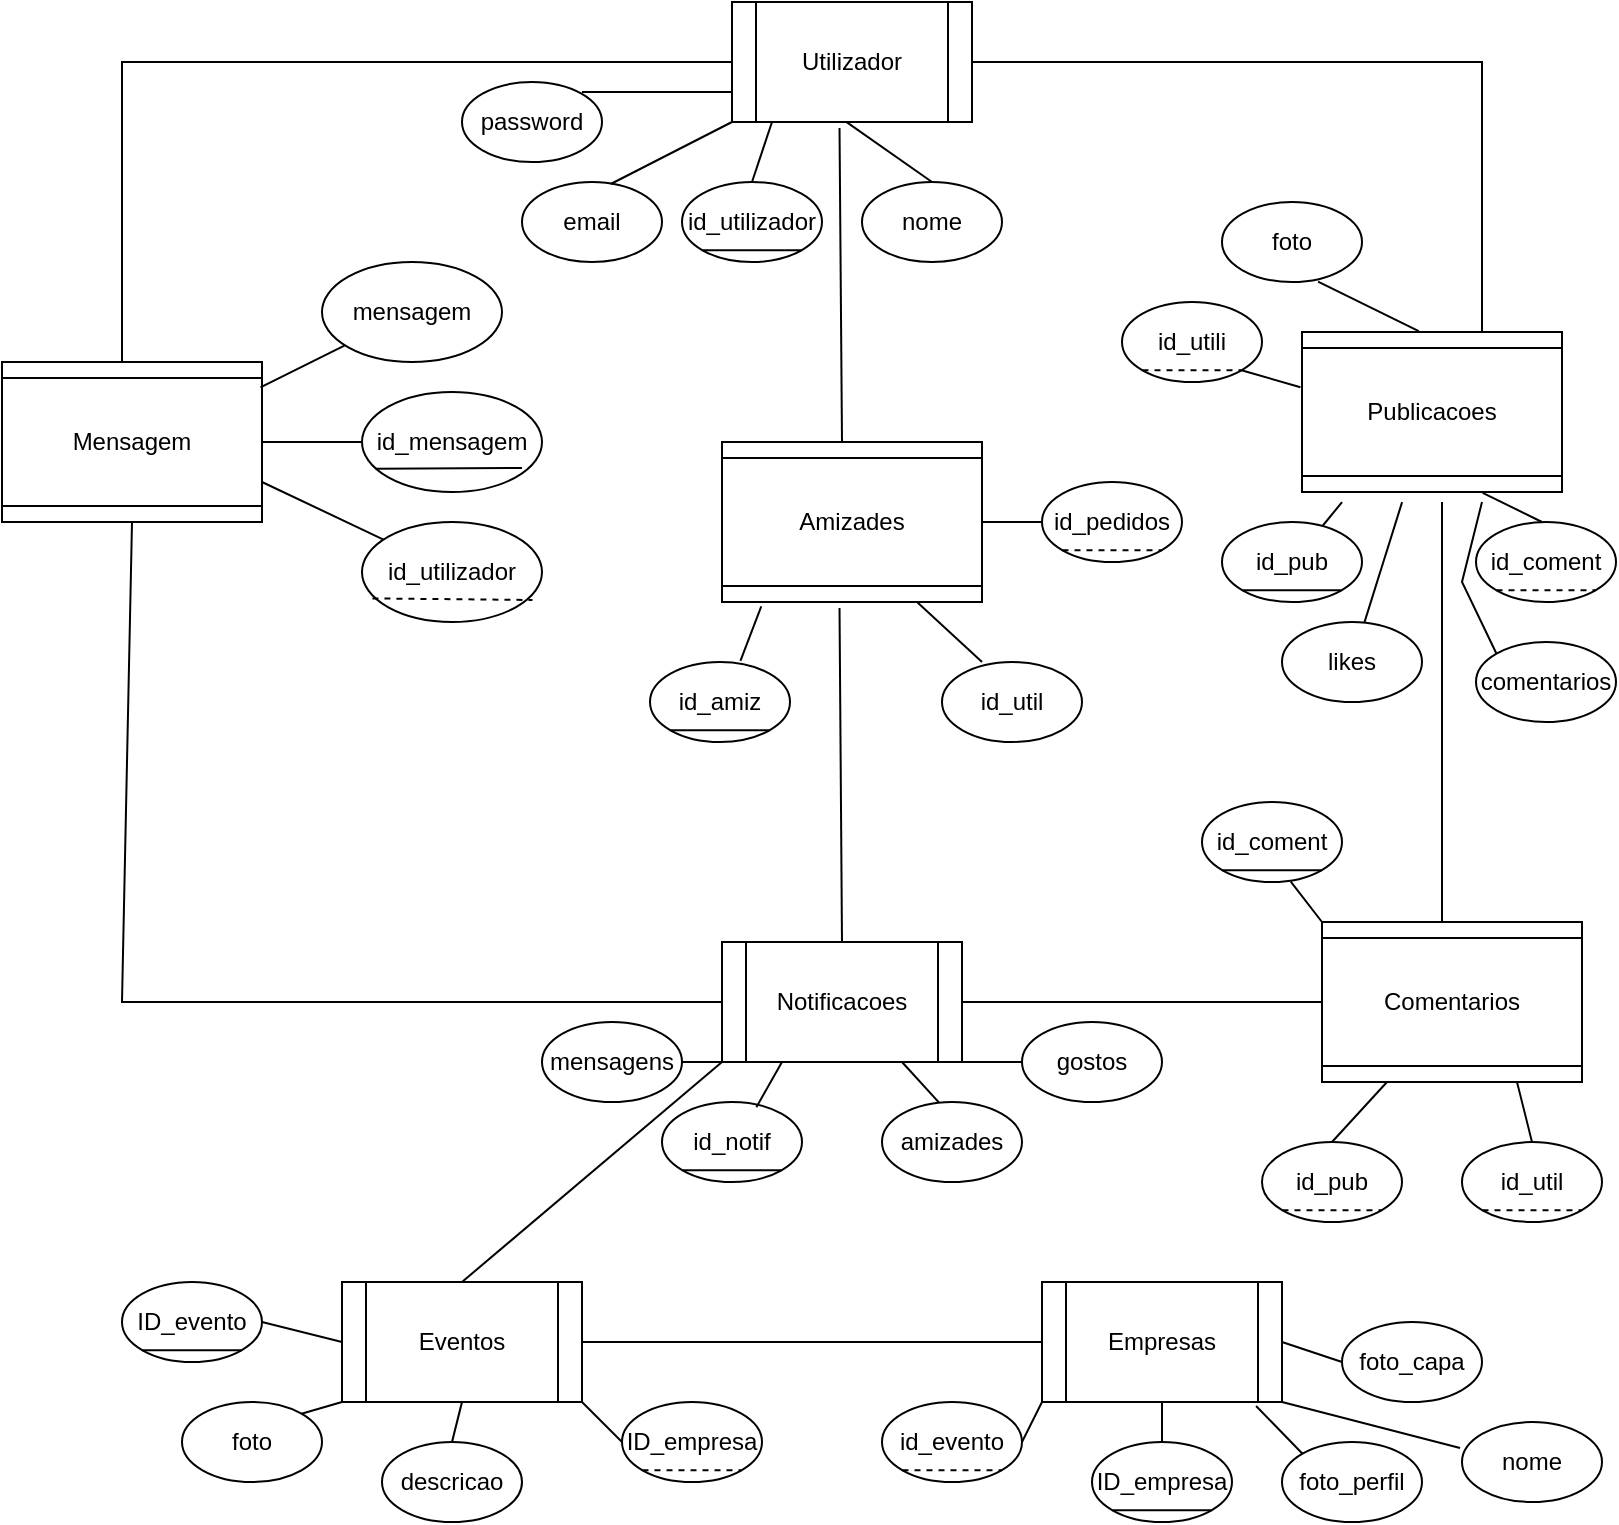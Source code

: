 <mxfile version="18.0.1" type="device"><diagram id="mfnXEgHfDY9DB7rocA7h" name="Page-1"><mxGraphModel dx="1422" dy="766" grid="1" gridSize="10" guides="1" tooltips="1" connect="1" arrows="1" fold="1" page="1" pageScale="1" pageWidth="827" pageHeight="1169" math="0" shadow="0"><root><mxCell id="0"/><mxCell id="1" parent="0"/><mxCell id="euc3wNQ8fLUOtZIQlFJf-2" value="" style="endArrow=none;html=1;rounded=0;entryX=0;entryY=0.5;entryDx=0;entryDy=0;" parent="1" target="euc3wNQ8fLUOtZIQlFJf-12" edge="1"><mxGeometry width="50" height="50" relative="1" as="geometry"><mxPoint x="80" y="200" as="sourcePoint"/><mxPoint x="350" y="50" as="targetPoint"/><Array as="points"><mxPoint x="80" y="120"/><mxPoint x="80" y="50"/></Array></mxGeometry></mxCell><mxCell id="euc3wNQ8fLUOtZIQlFJf-3" value="id_utilizador" style="ellipse;whiteSpace=wrap;html=1;" parent="1" vertex="1"><mxGeometry x="360" y="110" width="70" height="40" as="geometry"/></mxCell><mxCell id="euc3wNQ8fLUOtZIQlFJf-4" value="" style="endArrow=none;html=1;rounded=0;entryX=0.5;entryY=1;entryDx=0;entryDy=0;exitX=0.5;exitY=0;exitDx=0;exitDy=0;" parent="1" source="euc3wNQ8fLUOtZIQlFJf-3" edge="1"><mxGeometry width="50" height="50" relative="1" as="geometry"><mxPoint x="390" y="130" as="sourcePoint"/><mxPoint x="405" y="80" as="targetPoint"/></mxGeometry></mxCell><mxCell id="euc3wNQ8fLUOtZIQlFJf-5" value="nome" style="ellipse;whiteSpace=wrap;html=1;" parent="1" vertex="1"><mxGeometry x="450" y="110" width="70" height="40" as="geometry"/></mxCell><mxCell id="euc3wNQ8fLUOtZIQlFJf-6" value="" style="endArrow=none;html=1;rounded=0;entryX=0.836;entryY=0.997;entryDx=0;entryDy=0;exitX=0.5;exitY=0;exitDx=0;exitDy=0;entryPerimeter=0;" parent="1" source="euc3wNQ8fLUOtZIQlFJf-5" edge="1"><mxGeometry width="50" height="50" relative="1" as="geometry"><mxPoint x="415" y="120" as="sourcePoint"/><mxPoint x="441.96" y="79.82" as="targetPoint"/><Array as="points"/></mxGeometry></mxCell><mxCell id="euc3wNQ8fLUOtZIQlFJf-7" value="email" style="ellipse;whiteSpace=wrap;html=1;" parent="1" vertex="1"><mxGeometry x="280" y="110" width="70" height="40" as="geometry"/></mxCell><mxCell id="euc3wNQ8fLUOtZIQlFJf-8" value="" style="endArrow=none;html=1;rounded=0;exitX=0.634;exitY=0.025;exitDx=0;exitDy=0;exitPerimeter=0;entryX=0;entryY=1;entryDx=0;entryDy=0;" parent="1" source="euc3wNQ8fLUOtZIQlFJf-7" target="euc3wNQ8fLUOtZIQlFJf-12" edge="1"><mxGeometry width="50" height="50" relative="1" as="geometry"><mxPoint x="415" y="120" as="sourcePoint"/><mxPoint x="370" y="80" as="targetPoint"/><Array as="points"/></mxGeometry></mxCell><mxCell id="euc3wNQ8fLUOtZIQlFJf-10" value="password" style="ellipse;whiteSpace=wrap;html=1;" parent="1" vertex="1"><mxGeometry x="250" y="60" width="70" height="40" as="geometry"/></mxCell><mxCell id="euc3wNQ8fLUOtZIQlFJf-11" value="" style="endArrow=none;html=1;rounded=0;exitX=0;exitY=0.75;exitDx=0;exitDy=0;" parent="1" source="euc3wNQ8fLUOtZIQlFJf-12" edge="1"><mxGeometry width="50" height="50" relative="1" as="geometry"><mxPoint x="350" y="65" as="sourcePoint"/><mxPoint x="310" y="65" as="targetPoint"/></mxGeometry></mxCell><mxCell id="euc3wNQ8fLUOtZIQlFJf-12" value="Utilizador" style="shape=process;whiteSpace=wrap;html=1;backgroundOutline=1;" parent="1" vertex="1"><mxGeometry x="385" y="20" width="120" height="60" as="geometry"/></mxCell><mxCell id="euc3wNQ8fLUOtZIQlFJf-13" value="" style="endArrow=none;html=1;rounded=0;exitX=0;exitY=1;exitDx=0;exitDy=0;entryX=1;entryY=1;entryDx=0;entryDy=0;" parent="1" source="euc3wNQ8fLUOtZIQlFJf-3" target="euc3wNQ8fLUOtZIQlFJf-3" edge="1"><mxGeometry width="50" height="50" relative="1" as="geometry"><mxPoint x="390" y="200" as="sourcePoint"/><mxPoint x="440" y="150" as="targetPoint"/></mxGeometry></mxCell><mxCell id="euc3wNQ8fLUOtZIQlFJf-14" value="Mensagem" style="shape=process;whiteSpace=wrap;html=1;backgroundOutline=1;direction=south;" parent="1" vertex="1"><mxGeometry x="20" y="200" width="130" height="80" as="geometry"/></mxCell><mxCell id="euc3wNQ8fLUOtZIQlFJf-15" value="id_mensagem" style="ellipse;whiteSpace=wrap;html=1;" parent="1" vertex="1"><mxGeometry x="200" y="215" width="90" height="50" as="geometry"/></mxCell><mxCell id="euc3wNQ8fLUOtZIQlFJf-16" value="" style="endArrow=none;html=1;rounded=0;entryX=0.5;entryY=0;entryDx=0;entryDy=0;exitX=0;exitY=0.5;exitDx=0;exitDy=0;" parent="1" source="euc3wNQ8fLUOtZIQlFJf-15" target="euc3wNQ8fLUOtZIQlFJf-14" edge="1"><mxGeometry width="50" height="50" relative="1" as="geometry"><mxPoint x="415" y="120" as="sourcePoint"/><mxPoint x="415" y="90" as="targetPoint"/><Array as="points"><mxPoint x="190" y="240"/><mxPoint x="150" y="240"/></Array></mxGeometry></mxCell><mxCell id="euc3wNQ8fLUOtZIQlFJf-17" value="id_utilizador" style="ellipse;whiteSpace=wrap;html=1;" parent="1" vertex="1"><mxGeometry x="200" y="280" width="90" height="50" as="geometry"/></mxCell><mxCell id="euc3wNQ8fLUOtZIQlFJf-18" value="" style="endArrow=none;html=1;rounded=0;entryX=0.75;entryY=0;entryDx=0;entryDy=0;" parent="1" source="euc3wNQ8fLUOtZIQlFJf-17" target="euc3wNQ8fLUOtZIQlFJf-14" edge="1"><mxGeometry width="50" height="50" relative="1" as="geometry"><mxPoint x="495" y="120" as="sourcePoint"/><mxPoint x="451.96" y="89.82" as="targetPoint"/><Array as="points"/></mxGeometry></mxCell><mxCell id="euc3wNQ8fLUOtZIQlFJf-19" value="mensagem" style="ellipse;whiteSpace=wrap;html=1;" parent="1" vertex="1"><mxGeometry x="180" y="150" width="90" height="50" as="geometry"/></mxCell><mxCell id="euc3wNQ8fLUOtZIQlFJf-22" value="" style="endArrow=none;html=1;rounded=0;entryX=0.158;entryY=0.006;entryDx=0;entryDy=0;entryPerimeter=0;" parent="1" source="euc3wNQ8fLUOtZIQlFJf-19" target="euc3wNQ8fLUOtZIQlFJf-14" edge="1"><mxGeometry width="50" height="50" relative="1" as="geometry"><mxPoint x="230.757" y="308.78" as="sourcePoint"/><mxPoint x="170" y="280" as="targetPoint"/><Array as="points"/></mxGeometry></mxCell><mxCell id="euc3wNQ8fLUOtZIQlFJf-23" value="" style="endArrow=none;html=1;rounded=0;entryX=0.076;entryY=0.768;entryDx=0;entryDy=0;entryPerimeter=0;" parent="1" target="euc3wNQ8fLUOtZIQlFJf-15" edge="1"><mxGeometry width="50" height="50" relative="1" as="geometry"><mxPoint x="280" y="253" as="sourcePoint"/><mxPoint x="160" y="270" as="targetPoint"/><Array as="points"/></mxGeometry></mxCell><mxCell id="euc3wNQ8fLUOtZIQlFJf-24" value="" style="endArrow=none;dashed=1;html=1;rounded=0;exitX=0.058;exitY=0.764;exitDx=0;exitDy=0;exitPerimeter=0;entryX=0.947;entryY=0.78;entryDx=0;entryDy=0;entryPerimeter=0;" parent="1" source="euc3wNQ8fLUOtZIQlFJf-17" target="euc3wNQ8fLUOtZIQlFJf-17" edge="1"><mxGeometry width="50" height="50" relative="1" as="geometry"><mxPoint x="230" y="400" as="sourcePoint"/><mxPoint x="280" y="350" as="targetPoint"/></mxGeometry></mxCell><mxCell id="euc3wNQ8fLUOtZIQlFJf-25" value="" style="endArrow=none;html=1;rounded=0;exitX=1;exitY=0.5;exitDx=0;exitDy=0;" parent="1" source="euc3wNQ8fLUOtZIQlFJf-12" edge="1"><mxGeometry width="50" height="50" relative="1" as="geometry"><mxPoint x="550" y="90" as="sourcePoint"/><mxPoint x="760" y="50" as="targetPoint"/><Array as="points"><mxPoint x="760" y="50"/><mxPoint x="760" y="190"/></Array></mxGeometry></mxCell><mxCell id="euc3wNQ8fLUOtZIQlFJf-26" value="Publicacoes" style="shape=process;whiteSpace=wrap;html=1;backgroundOutline=1;direction=south;" parent="1" vertex="1"><mxGeometry x="670" y="185" width="130" height="80" as="geometry"/></mxCell><mxCell id="euc3wNQ8fLUOtZIQlFJf-27" value="id_pub" style="ellipse;whiteSpace=wrap;html=1;" parent="1" vertex="1"><mxGeometry x="630" y="280" width="70" height="40" as="geometry"/></mxCell><mxCell id="euc3wNQ8fLUOtZIQlFJf-28" value="id_coment" style="ellipse;whiteSpace=wrap;html=1;" parent="1" vertex="1"><mxGeometry x="757" y="280" width="70" height="40" as="geometry"/></mxCell><mxCell id="euc3wNQ8fLUOtZIQlFJf-29" value="foto" style="ellipse;whiteSpace=wrap;html=1;" parent="1" vertex="1"><mxGeometry x="630" y="120" width="70" height="40" as="geometry"/></mxCell><mxCell id="euc3wNQ8fLUOtZIQlFJf-31" value="id_utili" style="ellipse;whiteSpace=wrap;html=1;" parent="1" vertex="1"><mxGeometry x="580" y="170" width="70" height="40" as="geometry"/></mxCell><mxCell id="euc3wNQ8fLUOtZIQlFJf-32" value="" style="endArrow=none;html=1;rounded=0;entryX=0.686;entryY=0.995;entryDx=0;entryDy=0;exitX=-0.005;exitY=0.551;exitDx=0;exitDy=0;entryPerimeter=0;exitPerimeter=0;" parent="1" source="euc3wNQ8fLUOtZIQlFJf-26" target="euc3wNQ8fLUOtZIQlFJf-29" edge="1"><mxGeometry width="50" height="50" relative="1" as="geometry"><mxPoint x="495" y="120" as="sourcePoint"/><mxPoint x="451.96" y="89.82" as="targetPoint"/><Array as="points"/></mxGeometry></mxCell><mxCell id="euc3wNQ8fLUOtZIQlFJf-33" value="" style="endArrow=none;html=1;rounded=0;entryX=1;entryY=1;entryDx=0;entryDy=0;exitX=0.345;exitY=1.006;exitDx=0;exitDy=0;exitPerimeter=0;" parent="1" source="euc3wNQ8fLUOtZIQlFJf-26" target="euc3wNQ8fLUOtZIQlFJf-31" edge="1"><mxGeometry width="50" height="50" relative="1" as="geometry"><mxPoint x="738.37" y="194.6" as="sourcePoint"/><mxPoint x="688.02" y="169.8" as="targetPoint"/><Array as="points"/></mxGeometry></mxCell><mxCell id="euc3wNQ8fLUOtZIQlFJf-34" value="" style="endArrow=none;html=1;rounded=0;exitX=1.063;exitY=0.846;exitDx=0;exitDy=0;exitPerimeter=0;" parent="1" source="euc3wNQ8fLUOtZIQlFJf-26" target="euc3wNQ8fLUOtZIQlFJf-27" edge="1"><mxGeometry width="50" height="50" relative="1" as="geometry"><mxPoint x="679.22" y="222.6" as="sourcePoint"/><mxPoint x="649.749" y="214.142" as="targetPoint"/><Array as="points"/></mxGeometry></mxCell><mxCell id="euc3wNQ8fLUOtZIQlFJf-37" value="" style="endArrow=none;html=1;rounded=0;entryX=1.005;entryY=0.305;entryDx=0;entryDy=0;entryPerimeter=0;" parent="1" target="euc3wNQ8fLUOtZIQlFJf-26" edge="1"><mxGeometry width="50" height="50" relative="1" as="geometry"><mxPoint x="790" y="280" as="sourcePoint"/><mxPoint x="770" y="277" as="targetPoint"/><Array as="points"/></mxGeometry></mxCell><mxCell id="euc3wNQ8fLUOtZIQlFJf-39" value="" style="endArrow=none;html=1;rounded=0;entryX=1;entryY=1;entryDx=0;entryDy=0;exitX=0;exitY=1;exitDx=0;exitDy=0;" parent="1" source="euc3wNQ8fLUOtZIQlFJf-27" target="euc3wNQ8fLUOtZIQlFJf-27" edge="1"><mxGeometry width="50" height="50" relative="1" as="geometry"><mxPoint x="640" y="380" as="sourcePoint"/><mxPoint x="690" y="330" as="targetPoint"/></mxGeometry></mxCell><mxCell id="euc3wNQ8fLUOtZIQlFJf-40" value="" style="endArrow=none;dashed=1;html=1;rounded=0;entryX=1;entryY=1;entryDx=0;entryDy=0;exitX=0;exitY=1;exitDx=0;exitDy=0;" parent="1" source="euc3wNQ8fLUOtZIQlFJf-28" target="euc3wNQ8fLUOtZIQlFJf-28" edge="1"><mxGeometry width="50" height="50" relative="1" as="geometry"><mxPoint x="750" y="370" as="sourcePoint"/><mxPoint x="800" y="320" as="targetPoint"/></mxGeometry></mxCell><mxCell id="euc3wNQ8fLUOtZIQlFJf-41" value="" style="endArrow=none;dashed=1;html=1;rounded=0;entryX=1;entryY=1;entryDx=0;entryDy=0;exitX=0;exitY=1;exitDx=0;exitDy=0;" parent="1" source="euc3wNQ8fLUOtZIQlFJf-31" target="euc3wNQ8fLUOtZIQlFJf-31" edge="1"><mxGeometry width="50" height="50" relative="1" as="geometry"><mxPoint x="777.251" y="324.142" as="sourcePoint"/><mxPoint x="826.749" y="324.142" as="targetPoint"/></mxGeometry></mxCell><mxCell id="euc3wNQ8fLUOtZIQlFJf-42" value="" style="endArrow=none;html=1;rounded=0;entryX=0.448;entryY=1.05;entryDx=0;entryDy=0;entryPerimeter=0;" parent="1" target="euc3wNQ8fLUOtZIQlFJf-12" edge="1"><mxGeometry width="50" height="50" relative="1" as="geometry"><mxPoint x="440" y="240" as="sourcePoint"/><mxPoint x="440" y="90" as="targetPoint"/></mxGeometry></mxCell><mxCell id="euc3wNQ8fLUOtZIQlFJf-43" value="Amizades" style="shape=process;whiteSpace=wrap;html=1;backgroundOutline=1;direction=south;" parent="1" vertex="1"><mxGeometry x="380" y="240" width="130" height="80" as="geometry"/></mxCell><mxCell id="euc3wNQ8fLUOtZIQlFJf-44" value="id_amiz" style="ellipse;whiteSpace=wrap;html=1;" parent="1" vertex="1"><mxGeometry x="344" y="350" width="70" height="40" as="geometry"/></mxCell><mxCell id="euc3wNQ8fLUOtZIQlFJf-45" value="id_util" style="ellipse;whiteSpace=wrap;html=1;" parent="1" vertex="1"><mxGeometry x="490" y="350" width="70" height="40" as="geometry"/></mxCell><mxCell id="euc3wNQ8fLUOtZIQlFJf-46" value="id_pedidos" style="ellipse;whiteSpace=wrap;html=1;" parent="1" vertex="1"><mxGeometry x="540" y="260" width="70" height="40" as="geometry"/></mxCell><mxCell id="euc3wNQ8fLUOtZIQlFJf-47" value="" style="endArrow=none;html=1;rounded=0;entryX=0.5;entryY=0;entryDx=0;entryDy=0;exitX=0;exitY=0.5;exitDx=0;exitDy=0;" parent="1" source="euc3wNQ8fLUOtZIQlFJf-46" target="euc3wNQ8fLUOtZIQlFJf-43" edge="1"><mxGeometry width="50" height="50" relative="1" as="geometry"><mxPoint x="679.22" y="222.6" as="sourcePoint"/><mxPoint x="649.749" y="214.142" as="targetPoint"/><Array as="points"/></mxGeometry></mxCell><mxCell id="euc3wNQ8fLUOtZIQlFJf-48" value="" style="endArrow=none;html=1;rounded=0;entryX=1;entryY=0.25;entryDx=0;entryDy=0;exitX=0.286;exitY=0;exitDx=0;exitDy=0;exitPerimeter=0;" parent="1" source="euc3wNQ8fLUOtZIQlFJf-45" target="euc3wNQ8fLUOtZIQlFJf-43" edge="1"><mxGeometry width="50" height="50" relative="1" as="geometry"><mxPoint x="550" y="290" as="sourcePoint"/><mxPoint x="520" y="290" as="targetPoint"/><Array as="points"/></mxGeometry></mxCell><mxCell id="euc3wNQ8fLUOtZIQlFJf-49" value="" style="endArrow=none;html=1;rounded=0;entryX=1.028;entryY=0.849;entryDx=0;entryDy=0;exitX=0.646;exitY=-0.015;exitDx=0;exitDy=0;entryPerimeter=0;exitPerimeter=0;" parent="1" source="euc3wNQ8fLUOtZIQlFJf-44" target="euc3wNQ8fLUOtZIQlFJf-43" edge="1"><mxGeometry width="50" height="50" relative="1" as="geometry"><mxPoint x="560" y="300" as="sourcePoint"/><mxPoint x="530" y="300" as="targetPoint"/><Array as="points"/></mxGeometry></mxCell><mxCell id="euc3wNQ8fLUOtZIQlFJf-50" value="" style="endArrow=none;html=1;rounded=0;entryX=0;entryY=1;entryDx=0;entryDy=0;exitX=1;exitY=1;exitDx=0;exitDy=0;" parent="1" source="euc3wNQ8fLUOtZIQlFJf-44" target="euc3wNQ8fLUOtZIQlFJf-44" edge="1"><mxGeometry width="50" height="50" relative="1" as="geometry"><mxPoint x="570" y="310" as="sourcePoint"/><mxPoint x="540" y="310" as="targetPoint"/><Array as="points"/></mxGeometry></mxCell><mxCell id="euc3wNQ8fLUOtZIQlFJf-51" value="" style="endArrow=none;dashed=1;html=1;rounded=0;entryX=1;entryY=1;entryDx=0;entryDy=0;exitX=0;exitY=1;exitDx=0;exitDy=0;" parent="1" source="euc3wNQ8fLUOtZIQlFJf-46" target="euc3wNQ8fLUOtZIQlFJf-46" edge="1"><mxGeometry width="50" height="50" relative="1" as="geometry"><mxPoint x="777.251" y="324.142" as="sourcePoint"/><mxPoint x="826.749" y="324.142" as="targetPoint"/></mxGeometry></mxCell><mxCell id="euc3wNQ8fLUOtZIQlFJf-52" value="" style="endArrow=none;html=1;rounded=0;" parent="1" edge="1"><mxGeometry width="50" height="50" relative="1" as="geometry"><mxPoint x="740" y="480" as="sourcePoint"/><mxPoint x="740" y="270" as="targetPoint"/></mxGeometry></mxCell><mxCell id="euc3wNQ8fLUOtZIQlFJf-53" value="Comentarios" style="shape=process;whiteSpace=wrap;html=1;backgroundOutline=1;direction=south;" parent="1" vertex="1"><mxGeometry x="680" y="480" width="130" height="80" as="geometry"/></mxCell><mxCell id="euc3wNQ8fLUOtZIQlFJf-54" value="id_coment" style="ellipse;whiteSpace=wrap;html=1;" parent="1" vertex="1"><mxGeometry x="620" y="420" width="70" height="40" as="geometry"/></mxCell><mxCell id="euc3wNQ8fLUOtZIQlFJf-55" value="id_pub" style="ellipse;whiteSpace=wrap;html=1;" parent="1" vertex="1"><mxGeometry x="650" y="590" width="70" height="40" as="geometry"/></mxCell><mxCell id="euc3wNQ8fLUOtZIQlFJf-56" style="edgeStyle=orthogonalEdgeStyle;rounded=0;orthogonalLoop=1;jettySize=auto;html=1;exitX=0.5;exitY=1;exitDx=0;exitDy=0;" parent="1" source="euc3wNQ8fLUOtZIQlFJf-54" target="euc3wNQ8fLUOtZIQlFJf-54" edge="1"><mxGeometry relative="1" as="geometry"/></mxCell><mxCell id="euc3wNQ8fLUOtZIQlFJf-57" style="edgeStyle=orthogonalEdgeStyle;rounded=0;orthogonalLoop=1;jettySize=auto;html=1;exitX=0.5;exitY=1;exitDx=0;exitDy=0;" parent="1" source="euc3wNQ8fLUOtZIQlFJf-55" target="euc3wNQ8fLUOtZIQlFJf-55" edge="1"><mxGeometry relative="1" as="geometry"/></mxCell><mxCell id="euc3wNQ8fLUOtZIQlFJf-58" value="id_util" style="ellipse;whiteSpace=wrap;html=1;" parent="1" vertex="1"><mxGeometry x="750" y="590" width="70" height="40" as="geometry"/></mxCell><mxCell id="euc3wNQ8fLUOtZIQlFJf-59" value="" style="endArrow=none;html=1;rounded=0;entryX=0.634;entryY=0.995;entryDx=0;entryDy=0;exitX=0;exitY=1;exitDx=0;exitDy=0;entryPerimeter=0;" parent="1" source="euc3wNQ8fLUOtZIQlFJf-53" target="euc3wNQ8fLUOtZIQlFJf-54" edge="1"><mxGeometry width="50" height="50" relative="1" as="geometry"><mxPoint x="520.02" y="360" as="sourcePoint"/><mxPoint x="487.5" y="330" as="targetPoint"/><Array as="points"/></mxGeometry></mxCell><mxCell id="euc3wNQ8fLUOtZIQlFJf-60" value="" style="endArrow=none;html=1;rounded=0;entryX=1;entryY=0.75;entryDx=0;entryDy=0;exitX=0.5;exitY=0;exitDx=0;exitDy=0;" parent="1" source="euc3wNQ8fLUOtZIQlFJf-55" target="euc3wNQ8fLUOtZIQlFJf-53" edge="1"><mxGeometry width="50" height="50" relative="1" as="geometry"><mxPoint x="690" y="490" as="sourcePoint"/><mxPoint x="674.38" y="469.8" as="targetPoint"/><Array as="points"/></mxGeometry></mxCell><mxCell id="euc3wNQ8fLUOtZIQlFJf-61" value="" style="endArrow=none;html=1;rounded=0;entryX=1;entryY=0.25;entryDx=0;entryDy=0;exitX=0.5;exitY=0;exitDx=0;exitDy=0;" parent="1" source="euc3wNQ8fLUOtZIQlFJf-58" target="euc3wNQ8fLUOtZIQlFJf-53" edge="1"><mxGeometry width="50" height="50" relative="1" as="geometry"><mxPoint x="695" y="600" as="sourcePoint"/><mxPoint x="722.5" y="570" as="targetPoint"/><Array as="points"/></mxGeometry></mxCell><mxCell id="euc3wNQ8fLUOtZIQlFJf-62" value="" style="endArrow=none;html=1;rounded=0;entryX=1;entryY=1;entryDx=0;entryDy=0;exitX=0;exitY=1;exitDx=0;exitDy=0;" parent="1" source="euc3wNQ8fLUOtZIQlFJf-54" target="euc3wNQ8fLUOtZIQlFJf-54" edge="1"><mxGeometry width="50" height="50" relative="1" as="geometry"><mxPoint x="705" y="610" as="sourcePoint"/><mxPoint x="732.5" y="580" as="targetPoint"/><Array as="points"/></mxGeometry></mxCell><mxCell id="euc3wNQ8fLUOtZIQlFJf-63" value="" style="endArrow=none;dashed=1;html=1;rounded=0;entryX=1;entryY=1;entryDx=0;entryDy=0;exitX=0;exitY=1;exitDx=0;exitDy=0;" parent="1" source="euc3wNQ8fLUOtZIQlFJf-55" target="euc3wNQ8fLUOtZIQlFJf-55" edge="1"><mxGeometry width="50" height="50" relative="1" as="geometry"><mxPoint x="777.251" y="324.142" as="sourcePoint"/><mxPoint x="826.749" y="324.142" as="targetPoint"/></mxGeometry></mxCell><mxCell id="euc3wNQ8fLUOtZIQlFJf-64" value="" style="endArrow=none;dashed=1;html=1;rounded=0;entryX=1;entryY=1;entryDx=0;entryDy=0;exitX=0;exitY=1;exitDx=0;exitDy=0;" parent="1" source="euc3wNQ8fLUOtZIQlFJf-58" target="euc3wNQ8fLUOtZIQlFJf-58" edge="1"><mxGeometry width="50" height="50" relative="1" as="geometry"><mxPoint x="670.251" y="634.142" as="sourcePoint"/><mxPoint x="719.749" y="634.142" as="targetPoint"/></mxGeometry></mxCell><mxCell id="euc3wNQ8fLUOtZIQlFJf-65" value="likes" style="ellipse;whiteSpace=wrap;html=1;" parent="1" vertex="1"><mxGeometry x="660" y="330" width="70" height="40" as="geometry"/></mxCell><mxCell id="euc3wNQ8fLUOtZIQlFJf-66" value="" style="endArrow=none;html=1;rounded=0;exitX=1.063;exitY=0.615;exitDx=0;exitDy=0;exitPerimeter=0;" parent="1" source="euc3wNQ8fLUOtZIQlFJf-26" target="euc3wNQ8fLUOtZIQlFJf-65" edge="1"><mxGeometry width="50" height="50" relative="1" as="geometry"><mxPoint x="700.02" y="280.04" as="sourcePoint"/><mxPoint x="690.467" y="292.059" as="targetPoint"/><Array as="points"/></mxGeometry></mxCell><mxCell id="euc3wNQ8fLUOtZIQlFJf-67" value="comentarios" style="ellipse;whiteSpace=wrap;html=1;" parent="1" vertex="1"><mxGeometry x="757" y="340" width="70" height="40" as="geometry"/></mxCell><mxCell id="euc3wNQ8fLUOtZIQlFJf-68" value="" style="endArrow=none;html=1;rounded=0;entryX=0;entryY=0;entryDx=0;entryDy=0;" parent="1" target="euc3wNQ8fLUOtZIQlFJf-67" edge="1"><mxGeometry width="50" height="50" relative="1" as="geometry"><mxPoint x="760" y="270" as="sourcePoint"/><mxPoint x="711.228" y="340.319" as="targetPoint"/><Array as="points"><mxPoint x="750" y="310"/></Array></mxGeometry></mxCell><mxCell id="euc3wNQ8fLUOtZIQlFJf-69" value="Notificacoes" style="shape=process;whiteSpace=wrap;html=1;backgroundOutline=1;" parent="1" vertex="1"><mxGeometry x="380" y="490" width="120" height="60" as="geometry"/></mxCell><mxCell id="euc3wNQ8fLUOtZIQlFJf-70" value="" style="endArrow=none;html=1;rounded=0;entryX=1;entryY=0.5;entryDx=0;entryDy=0;exitX=0;exitY=0.5;exitDx=0;exitDy=0;" parent="1" source="euc3wNQ8fLUOtZIQlFJf-69" target="euc3wNQ8fLUOtZIQlFJf-14" edge="1"><mxGeometry width="50" height="50" relative="1" as="geometry"><mxPoint x="370" y="510" as="sourcePoint"/><mxPoint x="110" y="340" as="targetPoint"/><Array as="points"><mxPoint x="80" y="520"/></Array></mxGeometry></mxCell><mxCell id="euc3wNQ8fLUOtZIQlFJf-71" value="" style="endArrow=none;html=1;rounded=0;entryX=1;entryY=0.5;entryDx=0;entryDy=0;exitX=0.5;exitY=1;exitDx=0;exitDy=0;" parent="1" source="euc3wNQ8fLUOtZIQlFJf-53" target="euc3wNQ8fLUOtZIQlFJf-69" edge="1"><mxGeometry width="50" height="50" relative="1" as="geometry"><mxPoint x="690" y="490" as="sourcePoint"/><mxPoint x="674.38" y="469.8" as="targetPoint"/><Array as="points"/></mxGeometry></mxCell><mxCell id="euc3wNQ8fLUOtZIQlFJf-72" value="" style="endArrow=none;html=1;rounded=0;entryX=1.038;entryY=0.548;entryDx=0;entryDy=0;entryPerimeter=0;exitX=0.5;exitY=0;exitDx=0;exitDy=0;" parent="1" source="euc3wNQ8fLUOtZIQlFJf-69" target="euc3wNQ8fLUOtZIQlFJf-43" edge="1"><mxGeometry width="50" height="50" relative="1" as="geometry"><mxPoint x="430" y="460" as="sourcePoint"/><mxPoint x="480" y="410" as="targetPoint"/></mxGeometry></mxCell><mxCell id="euc3wNQ8fLUOtZIQlFJf-74" value="id_notif" style="ellipse;whiteSpace=wrap;html=1;" parent="1" vertex="1"><mxGeometry x="350" y="570" width="70" height="40" as="geometry"/></mxCell><mxCell id="euc3wNQ8fLUOtZIQlFJf-75" value="amizades" style="ellipse;whiteSpace=wrap;html=1;" parent="1" vertex="1"><mxGeometry x="460" y="570" width="70" height="40" as="geometry"/></mxCell><mxCell id="euc3wNQ8fLUOtZIQlFJf-76" value="gostos" style="ellipse;whiteSpace=wrap;html=1;" parent="1" vertex="1"><mxGeometry x="530" y="530" width="70" height="40" as="geometry"/></mxCell><mxCell id="euc3wNQ8fLUOtZIQlFJf-77" value="mensagens" style="ellipse;whiteSpace=wrap;html=1;" parent="1" vertex="1"><mxGeometry x="290" y="530" width="70" height="40" as="geometry"/></mxCell><mxCell id="euc3wNQ8fLUOtZIQlFJf-79" value="" style="endArrow=none;html=1;rounded=0;entryX=0;entryY=0.5;entryDx=0;entryDy=0;exitX=1;exitY=1;exitDx=0;exitDy=0;" parent="1" source="euc3wNQ8fLUOtZIQlFJf-69" target="euc3wNQ8fLUOtZIQlFJf-76" edge="1"><mxGeometry width="50" height="50" relative="1" as="geometry"><mxPoint x="640.251" y="464.142" as="sourcePoint"/><mxPoint x="689.749" y="464.142" as="targetPoint"/><Array as="points"/></mxGeometry></mxCell><mxCell id="euc3wNQ8fLUOtZIQlFJf-80" value="" style="endArrow=none;html=1;rounded=0;entryX=0.406;entryY=0.005;entryDx=0;entryDy=0;exitX=0.75;exitY=1;exitDx=0;exitDy=0;entryPerimeter=0;" parent="1" source="euc3wNQ8fLUOtZIQlFJf-69" target="euc3wNQ8fLUOtZIQlFJf-75" edge="1"><mxGeometry width="50" height="50" relative="1" as="geometry"><mxPoint x="510" y="560" as="sourcePoint"/><mxPoint x="540" y="560" as="targetPoint"/><Array as="points"/></mxGeometry></mxCell><mxCell id="euc3wNQ8fLUOtZIQlFJf-81" value="" style="endArrow=none;html=1;rounded=0;entryX=0.674;entryY=0.065;entryDx=0;entryDy=0;exitX=0.25;exitY=1;exitDx=0;exitDy=0;entryPerimeter=0;" parent="1" source="euc3wNQ8fLUOtZIQlFJf-69" target="euc3wNQ8fLUOtZIQlFJf-74" edge="1"><mxGeometry width="50" height="50" relative="1" as="geometry"><mxPoint x="480" y="560" as="sourcePoint"/><mxPoint x="498.42" y="580.2" as="targetPoint"/><Array as="points"/></mxGeometry></mxCell><mxCell id="euc3wNQ8fLUOtZIQlFJf-82" value="" style="endArrow=none;html=1;rounded=0;entryX=1;entryY=0.5;entryDx=0;entryDy=0;exitX=0;exitY=1;exitDx=0;exitDy=0;" parent="1" source="euc3wNQ8fLUOtZIQlFJf-69" target="euc3wNQ8fLUOtZIQlFJf-77" edge="1"><mxGeometry width="50" height="50" relative="1" as="geometry"><mxPoint x="420" y="560" as="sourcePoint"/><mxPoint x="407.18" y="582.6" as="targetPoint"/><Array as="points"/></mxGeometry></mxCell><mxCell id="euc3wNQ8fLUOtZIQlFJf-83" value="" style="endArrow=none;html=1;rounded=0;entryX=0;entryY=1;entryDx=0;entryDy=0;exitX=1;exitY=1;exitDx=0;exitDy=0;" parent="1" source="euc3wNQ8fLUOtZIQlFJf-74" target="euc3wNQ8fLUOtZIQlFJf-74" edge="1"><mxGeometry width="50" height="50" relative="1" as="geometry"><mxPoint x="430" y="570" as="sourcePoint"/><mxPoint x="417.18" y="592.6" as="targetPoint"/><Array as="points"/></mxGeometry></mxCell><mxCell id="dXBlX14XhFcb8COz-nnR-1" value="Eventos" style="shape=process;whiteSpace=wrap;html=1;backgroundOutline=1;" vertex="1" parent="1"><mxGeometry x="190" y="660" width="120" height="60" as="geometry"/></mxCell><mxCell id="dXBlX14XhFcb8COz-nnR-2" value="Empresas" style="shape=process;whiteSpace=wrap;html=1;backgroundOutline=1;" vertex="1" parent="1"><mxGeometry x="540" y="660" width="120" height="60" as="geometry"/></mxCell><mxCell id="dXBlX14XhFcb8COz-nnR-3" value="" style="endArrow=none;html=1;rounded=0;exitX=1;exitY=0.5;exitDx=0;exitDy=0;entryX=0;entryY=0.5;entryDx=0;entryDy=0;" edge="1" parent="1" source="dXBlX14XhFcb8COz-nnR-1" target="dXBlX14XhFcb8COz-nnR-2"><mxGeometry width="50" height="50" relative="1" as="geometry"><mxPoint x="410" y="720" as="sourcePoint"/><mxPoint x="460" y="670" as="targetPoint"/></mxGeometry></mxCell><mxCell id="dXBlX14XhFcb8COz-nnR-4" value="" style="endArrow=none;html=1;rounded=0;exitX=0.5;exitY=0;exitDx=0;exitDy=0;entryX=0;entryY=1;entryDx=0;entryDy=0;" edge="1" parent="1" source="dXBlX14XhFcb8COz-nnR-1" target="euc3wNQ8fLUOtZIQlFJf-69"><mxGeometry width="50" height="50" relative="1" as="geometry"><mxPoint x="320" y="700" as="sourcePoint"/><mxPoint x="550" y="700" as="targetPoint"/></mxGeometry></mxCell><mxCell id="dXBlX14XhFcb8COz-nnR-5" value="ID_evento" style="ellipse;whiteSpace=wrap;html=1;" vertex="1" parent="1"><mxGeometry x="80" y="660" width="70" height="40" as="geometry"/></mxCell><mxCell id="dXBlX14XhFcb8COz-nnR-6" value="foto" style="ellipse;whiteSpace=wrap;html=1;" vertex="1" parent="1"><mxGeometry x="110" y="720" width="70" height="40" as="geometry"/></mxCell><mxCell id="dXBlX14XhFcb8COz-nnR-7" value="descricao" style="ellipse;whiteSpace=wrap;html=1;" vertex="1" parent="1"><mxGeometry x="210" y="740" width="70" height="40" as="geometry"/></mxCell><mxCell id="dXBlX14XhFcb8COz-nnR-8" value="ID_empresa" style="ellipse;whiteSpace=wrap;html=1;" vertex="1" parent="1"><mxGeometry x="330" y="720" width="70" height="40" as="geometry"/></mxCell><mxCell id="dXBlX14XhFcb8COz-nnR-9" value="" style="endArrow=none;html=1;rounded=0;exitX=1;exitY=1;exitDx=0;exitDy=0;entryX=0;entryY=0.5;entryDx=0;entryDy=0;" edge="1" parent="1" source="dXBlX14XhFcb8COz-nnR-1" target="dXBlX14XhFcb8COz-nnR-8"><mxGeometry width="50" height="50" relative="1" as="geometry"><mxPoint x="320" y="700" as="sourcePoint"/><mxPoint x="550" y="700" as="targetPoint"/></mxGeometry></mxCell><mxCell id="dXBlX14XhFcb8COz-nnR-10" value="" style="endArrow=none;html=1;rounded=0;exitX=0.5;exitY=1;exitDx=0;exitDy=0;entryX=0.5;entryY=0;entryDx=0;entryDy=0;" edge="1" parent="1" source="dXBlX14XhFcb8COz-nnR-1" target="dXBlX14XhFcb8COz-nnR-7"><mxGeometry width="50" height="50" relative="1" as="geometry"><mxPoint x="320" y="730" as="sourcePoint"/><mxPoint x="340" y="750" as="targetPoint"/></mxGeometry></mxCell><mxCell id="dXBlX14XhFcb8COz-nnR-11" value="" style="endArrow=none;html=1;rounded=0;exitX=0;exitY=1;exitDx=0;exitDy=0;entryX=1;entryY=0;entryDx=0;entryDy=0;" edge="1" parent="1" source="dXBlX14XhFcb8COz-nnR-1" target="dXBlX14XhFcb8COz-nnR-6"><mxGeometry width="50" height="50" relative="1" as="geometry"><mxPoint x="330" y="740" as="sourcePoint"/><mxPoint x="350" y="760" as="targetPoint"/></mxGeometry></mxCell><mxCell id="dXBlX14XhFcb8COz-nnR-12" value="" style="endArrow=none;html=1;rounded=0;exitX=0;exitY=0.5;exitDx=0;exitDy=0;entryX=1;entryY=0.5;entryDx=0;entryDy=0;" edge="1" parent="1" source="dXBlX14XhFcb8COz-nnR-1" target="dXBlX14XhFcb8COz-nnR-5"><mxGeometry width="50" height="50" relative="1" as="geometry"><mxPoint x="200" y="730" as="sourcePoint"/><mxPoint x="179.749" y="735.858" as="targetPoint"/></mxGeometry></mxCell><mxCell id="dXBlX14XhFcb8COz-nnR-13" value="" style="endArrow=none;dashed=1;html=1;rounded=0;exitX=0;exitY=1;exitDx=0;exitDy=0;entryX=1;entryY=1;entryDx=0;entryDy=0;" edge="1" parent="1" source="dXBlX14XhFcb8COz-nnR-8" target="dXBlX14XhFcb8COz-nnR-8"><mxGeometry width="50" height="50" relative="1" as="geometry"><mxPoint x="340" y="800" as="sourcePoint"/><mxPoint x="390" y="750" as="targetPoint"/></mxGeometry></mxCell><mxCell id="dXBlX14XhFcb8COz-nnR-14" value="" style="endArrow=none;html=1;rounded=0;entryX=0;entryY=1;entryDx=0;entryDy=0;exitX=1;exitY=1;exitDx=0;exitDy=0;" edge="1" parent="1" source="dXBlX14XhFcb8COz-nnR-5" target="dXBlX14XhFcb8COz-nnR-5"><mxGeometry width="50" height="50" relative="1" as="geometry"><mxPoint x="140" y="700" as="sourcePoint"/><mxPoint x="160" y="690" as="targetPoint"/></mxGeometry></mxCell><mxCell id="dXBlX14XhFcb8COz-nnR-15" value="ID_empresa" style="ellipse;whiteSpace=wrap;html=1;" vertex="1" parent="1"><mxGeometry x="565" y="740" width="70" height="40" as="geometry"/></mxCell><mxCell id="dXBlX14XhFcb8COz-nnR-16" value="" style="endArrow=none;html=1;rounded=0;exitX=0.5;exitY=0;exitDx=0;exitDy=0;entryX=0.5;entryY=1;entryDx=0;entryDy=0;" edge="1" parent="1" source="dXBlX14XhFcb8COz-nnR-15" target="dXBlX14XhFcb8COz-nnR-2"><mxGeometry width="50" height="50" relative="1" as="geometry"><mxPoint x="320" y="700" as="sourcePoint"/><mxPoint x="550" y="700" as="targetPoint"/></mxGeometry></mxCell><mxCell id="dXBlX14XhFcb8COz-nnR-17" value="" style="endArrow=none;html=1;rounded=0;exitX=0;exitY=1;exitDx=0;exitDy=0;entryX=1;entryY=1;entryDx=0;entryDy=0;" edge="1" parent="1" source="dXBlX14XhFcb8COz-nnR-15" target="dXBlX14XhFcb8COz-nnR-15"><mxGeometry width="50" height="50" relative="1" as="geometry"><mxPoint x="610" y="750" as="sourcePoint"/><mxPoint x="610" y="730" as="targetPoint"/></mxGeometry></mxCell><mxCell id="dXBlX14XhFcb8COz-nnR-18" value="foto_perfil" style="ellipse;whiteSpace=wrap;html=1;" vertex="1" parent="1"><mxGeometry x="660" y="740" width="70" height="40" as="geometry"/></mxCell><mxCell id="dXBlX14XhFcb8COz-nnR-19" value="foto_capa" style="ellipse;whiteSpace=wrap;html=1;" vertex="1" parent="1"><mxGeometry x="690" y="680" width="70" height="40" as="geometry"/></mxCell><mxCell id="dXBlX14XhFcb8COz-nnR-20" value="id_evento" style="ellipse;whiteSpace=wrap;html=1;" vertex="1" parent="1"><mxGeometry x="460" y="720" width="70" height="40" as="geometry"/></mxCell><mxCell id="dXBlX14XhFcb8COz-nnR-21" value="" style="endArrow=none;html=1;rounded=0;exitX=0;exitY=0;exitDx=0;exitDy=0;entryX=0.892;entryY=1.033;entryDx=0;entryDy=0;entryPerimeter=0;" edge="1" parent="1" source="dXBlX14XhFcb8COz-nnR-18" target="dXBlX14XhFcb8COz-nnR-2"><mxGeometry width="50" height="50" relative="1" as="geometry"><mxPoint x="610" y="750" as="sourcePoint"/><mxPoint x="610" y="730" as="targetPoint"/></mxGeometry></mxCell><mxCell id="dXBlX14XhFcb8COz-nnR-22" value="" style="endArrow=none;html=1;rounded=0;exitX=0;exitY=0.5;exitDx=0;exitDy=0;entryX=1;entryY=0.5;entryDx=0;entryDy=0;" edge="1" parent="1" source="dXBlX14XhFcb8COz-nnR-19" target="dXBlX14XhFcb8COz-nnR-2"><mxGeometry width="50" height="50" relative="1" as="geometry"><mxPoint x="680.251" y="755.858" as="sourcePoint"/><mxPoint x="657.04" y="731.98" as="targetPoint"/></mxGeometry></mxCell><mxCell id="dXBlX14XhFcb8COz-nnR-23" value="" style="endArrow=none;dashed=1;html=1;rounded=0;exitX=0;exitY=1;exitDx=0;exitDy=0;entryX=1;entryY=1;entryDx=0;entryDy=0;" edge="1" parent="1" source="dXBlX14XhFcb8COz-nnR-20" target="dXBlX14XhFcb8COz-nnR-20"><mxGeometry width="50" height="50" relative="1" as="geometry"><mxPoint x="350.251" y="764.142" as="sourcePoint"/><mxPoint x="399.749" y="764.142" as="targetPoint"/></mxGeometry></mxCell><mxCell id="dXBlX14XhFcb8COz-nnR-24" value="nome" style="ellipse;whiteSpace=wrap;html=1;" vertex="1" parent="1"><mxGeometry x="750" y="730" width="70" height="40" as="geometry"/></mxCell><mxCell id="dXBlX14XhFcb8COz-nnR-25" value="" style="endArrow=none;html=1;rounded=0;exitX=-0.014;exitY=0.325;exitDx=0;exitDy=0;entryX=1;entryY=1;entryDx=0;entryDy=0;exitPerimeter=0;" edge="1" parent="1" source="dXBlX14XhFcb8COz-nnR-24" target="dXBlX14XhFcb8COz-nnR-2"><mxGeometry width="50" height="50" relative="1" as="geometry"><mxPoint x="680.251" y="755.858" as="sourcePoint"/><mxPoint x="657.04" y="731.98" as="targetPoint"/></mxGeometry></mxCell><mxCell id="dXBlX14XhFcb8COz-nnR-26" value="" style="endArrow=none;html=1;rounded=0;exitX=1;exitY=0.5;exitDx=0;exitDy=0;entryX=0;entryY=1;entryDx=0;entryDy=0;" edge="1" parent="1" source="dXBlX14XhFcb8COz-nnR-20" target="dXBlX14XhFcb8COz-nnR-2"><mxGeometry width="50" height="50" relative="1" as="geometry"><mxPoint x="610" y="750" as="sourcePoint"/><mxPoint x="610" y="730" as="targetPoint"/></mxGeometry></mxCell></root></mxGraphModel></diagram></mxfile>